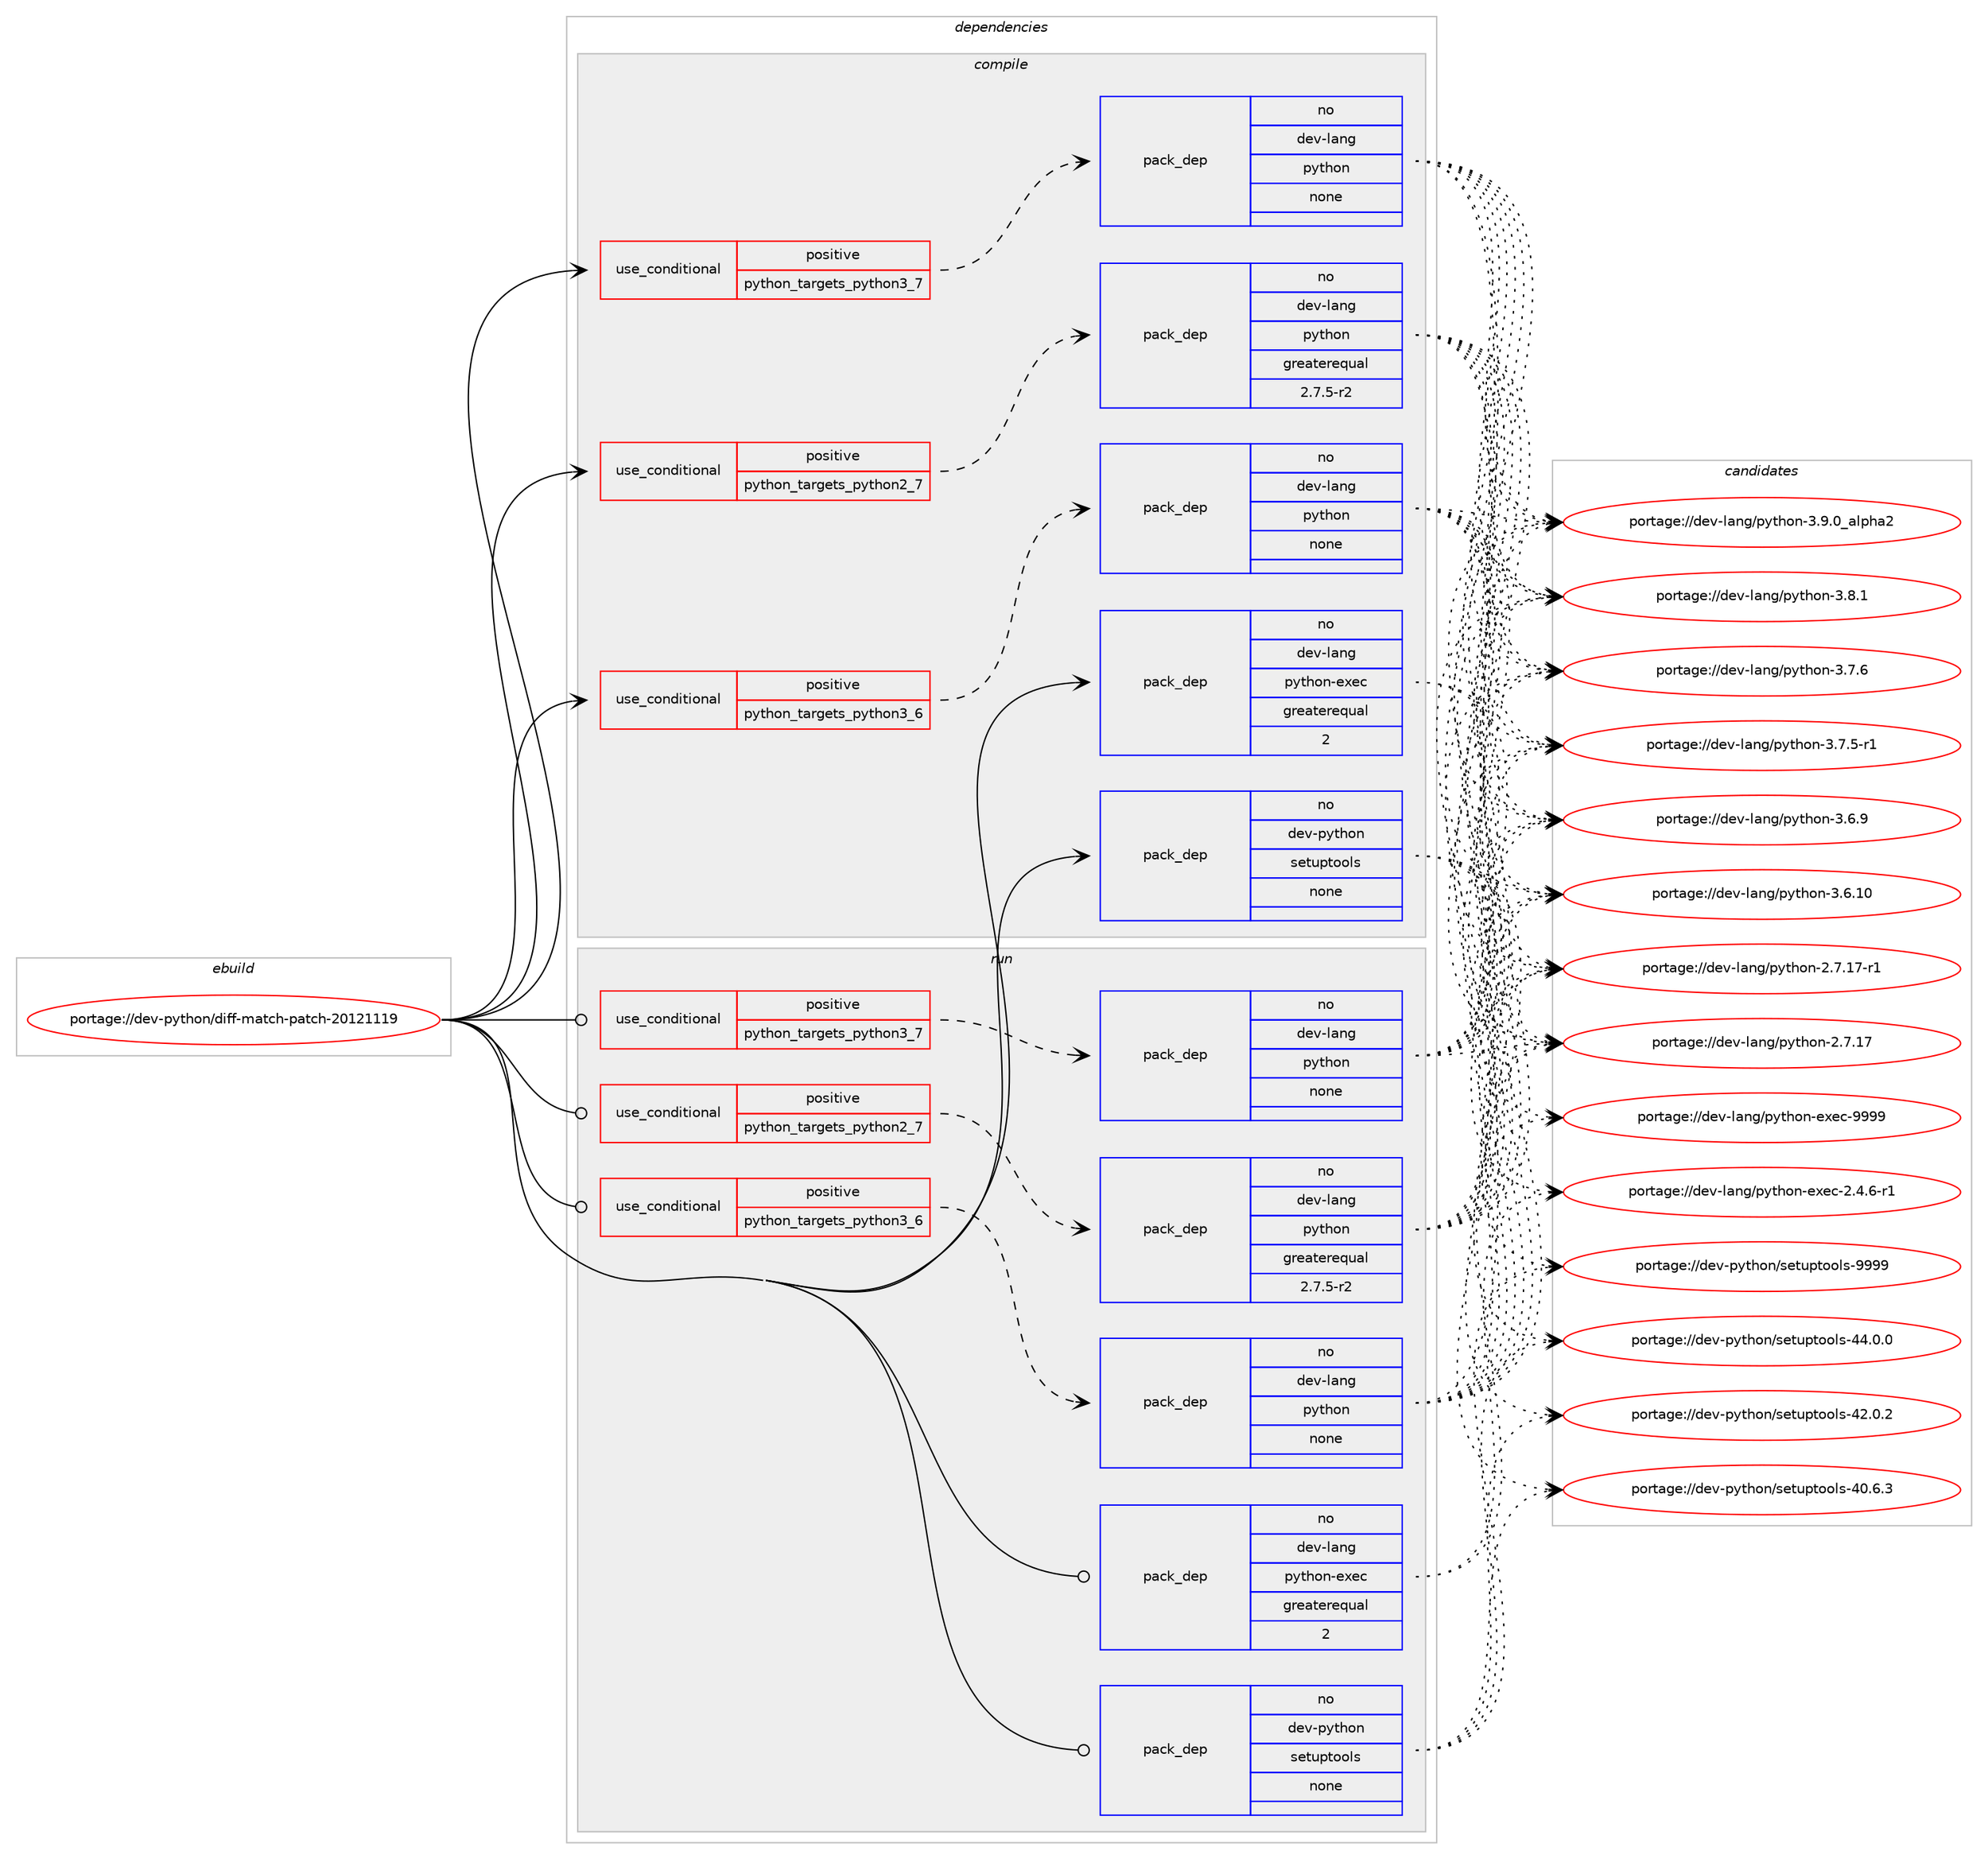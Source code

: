 digraph prolog {

# *************
# Graph options
# *************

newrank=true;
concentrate=true;
compound=true;
graph [rankdir=LR,fontname=Helvetica,fontsize=10,ranksep=1.5];#, ranksep=2.5, nodesep=0.2];
edge  [arrowhead=vee];
node  [fontname=Helvetica,fontsize=10];

# **********
# The ebuild
# **********

subgraph cluster_leftcol {
color=gray;
rank=same;
label=<<i>ebuild</i>>;
id [label="portage://dev-python/diff-match-patch-20121119", color=red, width=4, href="../dev-python/diff-match-patch-20121119.svg"];
}

# ****************
# The dependencies
# ****************

subgraph cluster_midcol {
color=gray;
label=<<i>dependencies</i>>;
subgraph cluster_compile {
fillcolor="#eeeeee";
style=filled;
label=<<i>compile</i>>;
subgraph cond116953 {
dependency464641 [label=<<TABLE BORDER="0" CELLBORDER="1" CELLSPACING="0" CELLPADDING="4"><TR><TD ROWSPAN="3" CELLPADDING="10">use_conditional</TD></TR><TR><TD>positive</TD></TR><TR><TD>python_targets_python2_7</TD></TR></TABLE>>, shape=none, color=red];
subgraph pack342695 {
dependency464642 [label=<<TABLE BORDER="0" CELLBORDER="1" CELLSPACING="0" CELLPADDING="4" WIDTH="220"><TR><TD ROWSPAN="6" CELLPADDING="30">pack_dep</TD></TR><TR><TD WIDTH="110">no</TD></TR><TR><TD>dev-lang</TD></TR><TR><TD>python</TD></TR><TR><TD>greaterequal</TD></TR><TR><TD>2.7.5-r2</TD></TR></TABLE>>, shape=none, color=blue];
}
dependency464641:e -> dependency464642:w [weight=20,style="dashed",arrowhead="vee"];
}
id:e -> dependency464641:w [weight=20,style="solid",arrowhead="vee"];
subgraph cond116954 {
dependency464643 [label=<<TABLE BORDER="0" CELLBORDER="1" CELLSPACING="0" CELLPADDING="4"><TR><TD ROWSPAN="3" CELLPADDING="10">use_conditional</TD></TR><TR><TD>positive</TD></TR><TR><TD>python_targets_python3_6</TD></TR></TABLE>>, shape=none, color=red];
subgraph pack342696 {
dependency464644 [label=<<TABLE BORDER="0" CELLBORDER="1" CELLSPACING="0" CELLPADDING="4" WIDTH="220"><TR><TD ROWSPAN="6" CELLPADDING="30">pack_dep</TD></TR><TR><TD WIDTH="110">no</TD></TR><TR><TD>dev-lang</TD></TR><TR><TD>python</TD></TR><TR><TD>none</TD></TR><TR><TD></TD></TR></TABLE>>, shape=none, color=blue];
}
dependency464643:e -> dependency464644:w [weight=20,style="dashed",arrowhead="vee"];
}
id:e -> dependency464643:w [weight=20,style="solid",arrowhead="vee"];
subgraph cond116955 {
dependency464645 [label=<<TABLE BORDER="0" CELLBORDER="1" CELLSPACING="0" CELLPADDING="4"><TR><TD ROWSPAN="3" CELLPADDING="10">use_conditional</TD></TR><TR><TD>positive</TD></TR><TR><TD>python_targets_python3_7</TD></TR></TABLE>>, shape=none, color=red];
subgraph pack342697 {
dependency464646 [label=<<TABLE BORDER="0" CELLBORDER="1" CELLSPACING="0" CELLPADDING="4" WIDTH="220"><TR><TD ROWSPAN="6" CELLPADDING="30">pack_dep</TD></TR><TR><TD WIDTH="110">no</TD></TR><TR><TD>dev-lang</TD></TR><TR><TD>python</TD></TR><TR><TD>none</TD></TR><TR><TD></TD></TR></TABLE>>, shape=none, color=blue];
}
dependency464645:e -> dependency464646:w [weight=20,style="dashed",arrowhead="vee"];
}
id:e -> dependency464645:w [weight=20,style="solid",arrowhead="vee"];
subgraph pack342698 {
dependency464647 [label=<<TABLE BORDER="0" CELLBORDER="1" CELLSPACING="0" CELLPADDING="4" WIDTH="220"><TR><TD ROWSPAN="6" CELLPADDING="30">pack_dep</TD></TR><TR><TD WIDTH="110">no</TD></TR><TR><TD>dev-lang</TD></TR><TR><TD>python-exec</TD></TR><TR><TD>greaterequal</TD></TR><TR><TD>2</TD></TR></TABLE>>, shape=none, color=blue];
}
id:e -> dependency464647:w [weight=20,style="solid",arrowhead="vee"];
subgraph pack342699 {
dependency464648 [label=<<TABLE BORDER="0" CELLBORDER="1" CELLSPACING="0" CELLPADDING="4" WIDTH="220"><TR><TD ROWSPAN="6" CELLPADDING="30">pack_dep</TD></TR><TR><TD WIDTH="110">no</TD></TR><TR><TD>dev-python</TD></TR><TR><TD>setuptools</TD></TR><TR><TD>none</TD></TR><TR><TD></TD></TR></TABLE>>, shape=none, color=blue];
}
id:e -> dependency464648:w [weight=20,style="solid",arrowhead="vee"];
}
subgraph cluster_compileandrun {
fillcolor="#eeeeee";
style=filled;
label=<<i>compile and run</i>>;
}
subgraph cluster_run {
fillcolor="#eeeeee";
style=filled;
label=<<i>run</i>>;
subgraph cond116956 {
dependency464649 [label=<<TABLE BORDER="0" CELLBORDER="1" CELLSPACING="0" CELLPADDING="4"><TR><TD ROWSPAN="3" CELLPADDING="10">use_conditional</TD></TR><TR><TD>positive</TD></TR><TR><TD>python_targets_python2_7</TD></TR></TABLE>>, shape=none, color=red];
subgraph pack342700 {
dependency464650 [label=<<TABLE BORDER="0" CELLBORDER="1" CELLSPACING="0" CELLPADDING="4" WIDTH="220"><TR><TD ROWSPAN="6" CELLPADDING="30">pack_dep</TD></TR><TR><TD WIDTH="110">no</TD></TR><TR><TD>dev-lang</TD></TR><TR><TD>python</TD></TR><TR><TD>greaterequal</TD></TR><TR><TD>2.7.5-r2</TD></TR></TABLE>>, shape=none, color=blue];
}
dependency464649:e -> dependency464650:w [weight=20,style="dashed",arrowhead="vee"];
}
id:e -> dependency464649:w [weight=20,style="solid",arrowhead="odot"];
subgraph cond116957 {
dependency464651 [label=<<TABLE BORDER="0" CELLBORDER="1" CELLSPACING="0" CELLPADDING="4"><TR><TD ROWSPAN="3" CELLPADDING="10">use_conditional</TD></TR><TR><TD>positive</TD></TR><TR><TD>python_targets_python3_6</TD></TR></TABLE>>, shape=none, color=red];
subgraph pack342701 {
dependency464652 [label=<<TABLE BORDER="0" CELLBORDER="1" CELLSPACING="0" CELLPADDING="4" WIDTH="220"><TR><TD ROWSPAN="6" CELLPADDING="30">pack_dep</TD></TR><TR><TD WIDTH="110">no</TD></TR><TR><TD>dev-lang</TD></TR><TR><TD>python</TD></TR><TR><TD>none</TD></TR><TR><TD></TD></TR></TABLE>>, shape=none, color=blue];
}
dependency464651:e -> dependency464652:w [weight=20,style="dashed",arrowhead="vee"];
}
id:e -> dependency464651:w [weight=20,style="solid",arrowhead="odot"];
subgraph cond116958 {
dependency464653 [label=<<TABLE BORDER="0" CELLBORDER="1" CELLSPACING="0" CELLPADDING="4"><TR><TD ROWSPAN="3" CELLPADDING="10">use_conditional</TD></TR><TR><TD>positive</TD></TR><TR><TD>python_targets_python3_7</TD></TR></TABLE>>, shape=none, color=red];
subgraph pack342702 {
dependency464654 [label=<<TABLE BORDER="0" CELLBORDER="1" CELLSPACING="0" CELLPADDING="4" WIDTH="220"><TR><TD ROWSPAN="6" CELLPADDING="30">pack_dep</TD></TR><TR><TD WIDTH="110">no</TD></TR><TR><TD>dev-lang</TD></TR><TR><TD>python</TD></TR><TR><TD>none</TD></TR><TR><TD></TD></TR></TABLE>>, shape=none, color=blue];
}
dependency464653:e -> dependency464654:w [weight=20,style="dashed",arrowhead="vee"];
}
id:e -> dependency464653:w [weight=20,style="solid",arrowhead="odot"];
subgraph pack342703 {
dependency464655 [label=<<TABLE BORDER="0" CELLBORDER="1" CELLSPACING="0" CELLPADDING="4" WIDTH="220"><TR><TD ROWSPAN="6" CELLPADDING="30">pack_dep</TD></TR><TR><TD WIDTH="110">no</TD></TR><TR><TD>dev-lang</TD></TR><TR><TD>python-exec</TD></TR><TR><TD>greaterequal</TD></TR><TR><TD>2</TD></TR></TABLE>>, shape=none, color=blue];
}
id:e -> dependency464655:w [weight=20,style="solid",arrowhead="odot"];
subgraph pack342704 {
dependency464656 [label=<<TABLE BORDER="0" CELLBORDER="1" CELLSPACING="0" CELLPADDING="4" WIDTH="220"><TR><TD ROWSPAN="6" CELLPADDING="30">pack_dep</TD></TR><TR><TD WIDTH="110">no</TD></TR><TR><TD>dev-python</TD></TR><TR><TD>setuptools</TD></TR><TR><TD>none</TD></TR><TR><TD></TD></TR></TABLE>>, shape=none, color=blue];
}
id:e -> dependency464656:w [weight=20,style="solid",arrowhead="odot"];
}
}

# **************
# The candidates
# **************

subgraph cluster_choices {
rank=same;
color=gray;
label=<<i>candidates</i>>;

subgraph choice342695 {
color=black;
nodesep=1;
choice10010111845108971101034711212111610411111045514657464895971081121049750 [label="portage://dev-lang/python-3.9.0_alpha2", color=red, width=4,href="../dev-lang/python-3.9.0_alpha2.svg"];
choice100101118451089711010347112121116104111110455146564649 [label="portage://dev-lang/python-3.8.1", color=red, width=4,href="../dev-lang/python-3.8.1.svg"];
choice100101118451089711010347112121116104111110455146554654 [label="portage://dev-lang/python-3.7.6", color=red, width=4,href="../dev-lang/python-3.7.6.svg"];
choice1001011184510897110103471121211161041111104551465546534511449 [label="portage://dev-lang/python-3.7.5-r1", color=red, width=4,href="../dev-lang/python-3.7.5-r1.svg"];
choice100101118451089711010347112121116104111110455146544657 [label="portage://dev-lang/python-3.6.9", color=red, width=4,href="../dev-lang/python-3.6.9.svg"];
choice10010111845108971101034711212111610411111045514654464948 [label="portage://dev-lang/python-3.6.10", color=red, width=4,href="../dev-lang/python-3.6.10.svg"];
choice100101118451089711010347112121116104111110455046554649554511449 [label="portage://dev-lang/python-2.7.17-r1", color=red, width=4,href="../dev-lang/python-2.7.17-r1.svg"];
choice10010111845108971101034711212111610411111045504655464955 [label="portage://dev-lang/python-2.7.17", color=red, width=4,href="../dev-lang/python-2.7.17.svg"];
dependency464642:e -> choice10010111845108971101034711212111610411111045514657464895971081121049750:w [style=dotted,weight="100"];
dependency464642:e -> choice100101118451089711010347112121116104111110455146564649:w [style=dotted,weight="100"];
dependency464642:e -> choice100101118451089711010347112121116104111110455146554654:w [style=dotted,weight="100"];
dependency464642:e -> choice1001011184510897110103471121211161041111104551465546534511449:w [style=dotted,weight="100"];
dependency464642:e -> choice100101118451089711010347112121116104111110455146544657:w [style=dotted,weight="100"];
dependency464642:e -> choice10010111845108971101034711212111610411111045514654464948:w [style=dotted,weight="100"];
dependency464642:e -> choice100101118451089711010347112121116104111110455046554649554511449:w [style=dotted,weight="100"];
dependency464642:e -> choice10010111845108971101034711212111610411111045504655464955:w [style=dotted,weight="100"];
}
subgraph choice342696 {
color=black;
nodesep=1;
choice10010111845108971101034711212111610411111045514657464895971081121049750 [label="portage://dev-lang/python-3.9.0_alpha2", color=red, width=4,href="../dev-lang/python-3.9.0_alpha2.svg"];
choice100101118451089711010347112121116104111110455146564649 [label="portage://dev-lang/python-3.8.1", color=red, width=4,href="../dev-lang/python-3.8.1.svg"];
choice100101118451089711010347112121116104111110455146554654 [label="portage://dev-lang/python-3.7.6", color=red, width=4,href="../dev-lang/python-3.7.6.svg"];
choice1001011184510897110103471121211161041111104551465546534511449 [label="portage://dev-lang/python-3.7.5-r1", color=red, width=4,href="../dev-lang/python-3.7.5-r1.svg"];
choice100101118451089711010347112121116104111110455146544657 [label="portage://dev-lang/python-3.6.9", color=red, width=4,href="../dev-lang/python-3.6.9.svg"];
choice10010111845108971101034711212111610411111045514654464948 [label="portage://dev-lang/python-3.6.10", color=red, width=4,href="../dev-lang/python-3.6.10.svg"];
choice100101118451089711010347112121116104111110455046554649554511449 [label="portage://dev-lang/python-2.7.17-r1", color=red, width=4,href="../dev-lang/python-2.7.17-r1.svg"];
choice10010111845108971101034711212111610411111045504655464955 [label="portage://dev-lang/python-2.7.17", color=red, width=4,href="../dev-lang/python-2.7.17.svg"];
dependency464644:e -> choice10010111845108971101034711212111610411111045514657464895971081121049750:w [style=dotted,weight="100"];
dependency464644:e -> choice100101118451089711010347112121116104111110455146564649:w [style=dotted,weight="100"];
dependency464644:e -> choice100101118451089711010347112121116104111110455146554654:w [style=dotted,weight="100"];
dependency464644:e -> choice1001011184510897110103471121211161041111104551465546534511449:w [style=dotted,weight="100"];
dependency464644:e -> choice100101118451089711010347112121116104111110455146544657:w [style=dotted,weight="100"];
dependency464644:e -> choice10010111845108971101034711212111610411111045514654464948:w [style=dotted,weight="100"];
dependency464644:e -> choice100101118451089711010347112121116104111110455046554649554511449:w [style=dotted,weight="100"];
dependency464644:e -> choice10010111845108971101034711212111610411111045504655464955:w [style=dotted,weight="100"];
}
subgraph choice342697 {
color=black;
nodesep=1;
choice10010111845108971101034711212111610411111045514657464895971081121049750 [label="portage://dev-lang/python-3.9.0_alpha2", color=red, width=4,href="../dev-lang/python-3.9.0_alpha2.svg"];
choice100101118451089711010347112121116104111110455146564649 [label="portage://dev-lang/python-3.8.1", color=red, width=4,href="../dev-lang/python-3.8.1.svg"];
choice100101118451089711010347112121116104111110455146554654 [label="portage://dev-lang/python-3.7.6", color=red, width=4,href="../dev-lang/python-3.7.6.svg"];
choice1001011184510897110103471121211161041111104551465546534511449 [label="portage://dev-lang/python-3.7.5-r1", color=red, width=4,href="../dev-lang/python-3.7.5-r1.svg"];
choice100101118451089711010347112121116104111110455146544657 [label="portage://dev-lang/python-3.6.9", color=red, width=4,href="../dev-lang/python-3.6.9.svg"];
choice10010111845108971101034711212111610411111045514654464948 [label="portage://dev-lang/python-3.6.10", color=red, width=4,href="../dev-lang/python-3.6.10.svg"];
choice100101118451089711010347112121116104111110455046554649554511449 [label="portage://dev-lang/python-2.7.17-r1", color=red, width=4,href="../dev-lang/python-2.7.17-r1.svg"];
choice10010111845108971101034711212111610411111045504655464955 [label="portage://dev-lang/python-2.7.17", color=red, width=4,href="../dev-lang/python-2.7.17.svg"];
dependency464646:e -> choice10010111845108971101034711212111610411111045514657464895971081121049750:w [style=dotted,weight="100"];
dependency464646:e -> choice100101118451089711010347112121116104111110455146564649:w [style=dotted,weight="100"];
dependency464646:e -> choice100101118451089711010347112121116104111110455146554654:w [style=dotted,weight="100"];
dependency464646:e -> choice1001011184510897110103471121211161041111104551465546534511449:w [style=dotted,weight="100"];
dependency464646:e -> choice100101118451089711010347112121116104111110455146544657:w [style=dotted,weight="100"];
dependency464646:e -> choice10010111845108971101034711212111610411111045514654464948:w [style=dotted,weight="100"];
dependency464646:e -> choice100101118451089711010347112121116104111110455046554649554511449:w [style=dotted,weight="100"];
dependency464646:e -> choice10010111845108971101034711212111610411111045504655464955:w [style=dotted,weight="100"];
}
subgraph choice342698 {
color=black;
nodesep=1;
choice10010111845108971101034711212111610411111045101120101994557575757 [label="portage://dev-lang/python-exec-9999", color=red, width=4,href="../dev-lang/python-exec-9999.svg"];
choice10010111845108971101034711212111610411111045101120101994550465246544511449 [label="portage://dev-lang/python-exec-2.4.6-r1", color=red, width=4,href="../dev-lang/python-exec-2.4.6-r1.svg"];
dependency464647:e -> choice10010111845108971101034711212111610411111045101120101994557575757:w [style=dotted,weight="100"];
dependency464647:e -> choice10010111845108971101034711212111610411111045101120101994550465246544511449:w [style=dotted,weight="100"];
}
subgraph choice342699 {
color=black;
nodesep=1;
choice10010111845112121116104111110471151011161171121161111111081154557575757 [label="portage://dev-python/setuptools-9999", color=red, width=4,href="../dev-python/setuptools-9999.svg"];
choice100101118451121211161041111104711510111611711211611111110811545525246484648 [label="portage://dev-python/setuptools-44.0.0", color=red, width=4,href="../dev-python/setuptools-44.0.0.svg"];
choice100101118451121211161041111104711510111611711211611111110811545525046484650 [label="portage://dev-python/setuptools-42.0.2", color=red, width=4,href="../dev-python/setuptools-42.0.2.svg"];
choice100101118451121211161041111104711510111611711211611111110811545524846544651 [label="portage://dev-python/setuptools-40.6.3", color=red, width=4,href="../dev-python/setuptools-40.6.3.svg"];
dependency464648:e -> choice10010111845112121116104111110471151011161171121161111111081154557575757:w [style=dotted,weight="100"];
dependency464648:e -> choice100101118451121211161041111104711510111611711211611111110811545525246484648:w [style=dotted,weight="100"];
dependency464648:e -> choice100101118451121211161041111104711510111611711211611111110811545525046484650:w [style=dotted,weight="100"];
dependency464648:e -> choice100101118451121211161041111104711510111611711211611111110811545524846544651:w [style=dotted,weight="100"];
}
subgraph choice342700 {
color=black;
nodesep=1;
choice10010111845108971101034711212111610411111045514657464895971081121049750 [label="portage://dev-lang/python-3.9.0_alpha2", color=red, width=4,href="../dev-lang/python-3.9.0_alpha2.svg"];
choice100101118451089711010347112121116104111110455146564649 [label="portage://dev-lang/python-3.8.1", color=red, width=4,href="../dev-lang/python-3.8.1.svg"];
choice100101118451089711010347112121116104111110455146554654 [label="portage://dev-lang/python-3.7.6", color=red, width=4,href="../dev-lang/python-3.7.6.svg"];
choice1001011184510897110103471121211161041111104551465546534511449 [label="portage://dev-lang/python-3.7.5-r1", color=red, width=4,href="../dev-lang/python-3.7.5-r1.svg"];
choice100101118451089711010347112121116104111110455146544657 [label="portage://dev-lang/python-3.6.9", color=red, width=4,href="../dev-lang/python-3.6.9.svg"];
choice10010111845108971101034711212111610411111045514654464948 [label="portage://dev-lang/python-3.6.10", color=red, width=4,href="../dev-lang/python-3.6.10.svg"];
choice100101118451089711010347112121116104111110455046554649554511449 [label="portage://dev-lang/python-2.7.17-r1", color=red, width=4,href="../dev-lang/python-2.7.17-r1.svg"];
choice10010111845108971101034711212111610411111045504655464955 [label="portage://dev-lang/python-2.7.17", color=red, width=4,href="../dev-lang/python-2.7.17.svg"];
dependency464650:e -> choice10010111845108971101034711212111610411111045514657464895971081121049750:w [style=dotted,weight="100"];
dependency464650:e -> choice100101118451089711010347112121116104111110455146564649:w [style=dotted,weight="100"];
dependency464650:e -> choice100101118451089711010347112121116104111110455146554654:w [style=dotted,weight="100"];
dependency464650:e -> choice1001011184510897110103471121211161041111104551465546534511449:w [style=dotted,weight="100"];
dependency464650:e -> choice100101118451089711010347112121116104111110455146544657:w [style=dotted,weight="100"];
dependency464650:e -> choice10010111845108971101034711212111610411111045514654464948:w [style=dotted,weight="100"];
dependency464650:e -> choice100101118451089711010347112121116104111110455046554649554511449:w [style=dotted,weight="100"];
dependency464650:e -> choice10010111845108971101034711212111610411111045504655464955:w [style=dotted,weight="100"];
}
subgraph choice342701 {
color=black;
nodesep=1;
choice10010111845108971101034711212111610411111045514657464895971081121049750 [label="portage://dev-lang/python-3.9.0_alpha2", color=red, width=4,href="../dev-lang/python-3.9.0_alpha2.svg"];
choice100101118451089711010347112121116104111110455146564649 [label="portage://dev-lang/python-3.8.1", color=red, width=4,href="../dev-lang/python-3.8.1.svg"];
choice100101118451089711010347112121116104111110455146554654 [label="portage://dev-lang/python-3.7.6", color=red, width=4,href="../dev-lang/python-3.7.6.svg"];
choice1001011184510897110103471121211161041111104551465546534511449 [label="portage://dev-lang/python-3.7.5-r1", color=red, width=4,href="../dev-lang/python-3.7.5-r1.svg"];
choice100101118451089711010347112121116104111110455146544657 [label="portage://dev-lang/python-3.6.9", color=red, width=4,href="../dev-lang/python-3.6.9.svg"];
choice10010111845108971101034711212111610411111045514654464948 [label="portage://dev-lang/python-3.6.10", color=red, width=4,href="../dev-lang/python-3.6.10.svg"];
choice100101118451089711010347112121116104111110455046554649554511449 [label="portage://dev-lang/python-2.7.17-r1", color=red, width=4,href="../dev-lang/python-2.7.17-r1.svg"];
choice10010111845108971101034711212111610411111045504655464955 [label="portage://dev-lang/python-2.7.17", color=red, width=4,href="../dev-lang/python-2.7.17.svg"];
dependency464652:e -> choice10010111845108971101034711212111610411111045514657464895971081121049750:w [style=dotted,weight="100"];
dependency464652:e -> choice100101118451089711010347112121116104111110455146564649:w [style=dotted,weight="100"];
dependency464652:e -> choice100101118451089711010347112121116104111110455146554654:w [style=dotted,weight="100"];
dependency464652:e -> choice1001011184510897110103471121211161041111104551465546534511449:w [style=dotted,weight="100"];
dependency464652:e -> choice100101118451089711010347112121116104111110455146544657:w [style=dotted,weight="100"];
dependency464652:e -> choice10010111845108971101034711212111610411111045514654464948:w [style=dotted,weight="100"];
dependency464652:e -> choice100101118451089711010347112121116104111110455046554649554511449:w [style=dotted,weight="100"];
dependency464652:e -> choice10010111845108971101034711212111610411111045504655464955:w [style=dotted,weight="100"];
}
subgraph choice342702 {
color=black;
nodesep=1;
choice10010111845108971101034711212111610411111045514657464895971081121049750 [label="portage://dev-lang/python-3.9.0_alpha2", color=red, width=4,href="../dev-lang/python-3.9.0_alpha2.svg"];
choice100101118451089711010347112121116104111110455146564649 [label="portage://dev-lang/python-3.8.1", color=red, width=4,href="../dev-lang/python-3.8.1.svg"];
choice100101118451089711010347112121116104111110455146554654 [label="portage://dev-lang/python-3.7.6", color=red, width=4,href="../dev-lang/python-3.7.6.svg"];
choice1001011184510897110103471121211161041111104551465546534511449 [label="portage://dev-lang/python-3.7.5-r1", color=red, width=4,href="../dev-lang/python-3.7.5-r1.svg"];
choice100101118451089711010347112121116104111110455146544657 [label="portage://dev-lang/python-3.6.9", color=red, width=4,href="../dev-lang/python-3.6.9.svg"];
choice10010111845108971101034711212111610411111045514654464948 [label="portage://dev-lang/python-3.6.10", color=red, width=4,href="../dev-lang/python-3.6.10.svg"];
choice100101118451089711010347112121116104111110455046554649554511449 [label="portage://dev-lang/python-2.7.17-r1", color=red, width=4,href="../dev-lang/python-2.7.17-r1.svg"];
choice10010111845108971101034711212111610411111045504655464955 [label="portage://dev-lang/python-2.7.17", color=red, width=4,href="../dev-lang/python-2.7.17.svg"];
dependency464654:e -> choice10010111845108971101034711212111610411111045514657464895971081121049750:w [style=dotted,weight="100"];
dependency464654:e -> choice100101118451089711010347112121116104111110455146564649:w [style=dotted,weight="100"];
dependency464654:e -> choice100101118451089711010347112121116104111110455146554654:w [style=dotted,weight="100"];
dependency464654:e -> choice1001011184510897110103471121211161041111104551465546534511449:w [style=dotted,weight="100"];
dependency464654:e -> choice100101118451089711010347112121116104111110455146544657:w [style=dotted,weight="100"];
dependency464654:e -> choice10010111845108971101034711212111610411111045514654464948:w [style=dotted,weight="100"];
dependency464654:e -> choice100101118451089711010347112121116104111110455046554649554511449:w [style=dotted,weight="100"];
dependency464654:e -> choice10010111845108971101034711212111610411111045504655464955:w [style=dotted,weight="100"];
}
subgraph choice342703 {
color=black;
nodesep=1;
choice10010111845108971101034711212111610411111045101120101994557575757 [label="portage://dev-lang/python-exec-9999", color=red, width=4,href="../dev-lang/python-exec-9999.svg"];
choice10010111845108971101034711212111610411111045101120101994550465246544511449 [label="portage://dev-lang/python-exec-2.4.6-r1", color=red, width=4,href="../dev-lang/python-exec-2.4.6-r1.svg"];
dependency464655:e -> choice10010111845108971101034711212111610411111045101120101994557575757:w [style=dotted,weight="100"];
dependency464655:e -> choice10010111845108971101034711212111610411111045101120101994550465246544511449:w [style=dotted,weight="100"];
}
subgraph choice342704 {
color=black;
nodesep=1;
choice10010111845112121116104111110471151011161171121161111111081154557575757 [label="portage://dev-python/setuptools-9999", color=red, width=4,href="../dev-python/setuptools-9999.svg"];
choice100101118451121211161041111104711510111611711211611111110811545525246484648 [label="portage://dev-python/setuptools-44.0.0", color=red, width=4,href="../dev-python/setuptools-44.0.0.svg"];
choice100101118451121211161041111104711510111611711211611111110811545525046484650 [label="portage://dev-python/setuptools-42.0.2", color=red, width=4,href="../dev-python/setuptools-42.0.2.svg"];
choice100101118451121211161041111104711510111611711211611111110811545524846544651 [label="portage://dev-python/setuptools-40.6.3", color=red, width=4,href="../dev-python/setuptools-40.6.3.svg"];
dependency464656:e -> choice10010111845112121116104111110471151011161171121161111111081154557575757:w [style=dotted,weight="100"];
dependency464656:e -> choice100101118451121211161041111104711510111611711211611111110811545525246484648:w [style=dotted,weight="100"];
dependency464656:e -> choice100101118451121211161041111104711510111611711211611111110811545525046484650:w [style=dotted,weight="100"];
dependency464656:e -> choice100101118451121211161041111104711510111611711211611111110811545524846544651:w [style=dotted,weight="100"];
}
}

}
